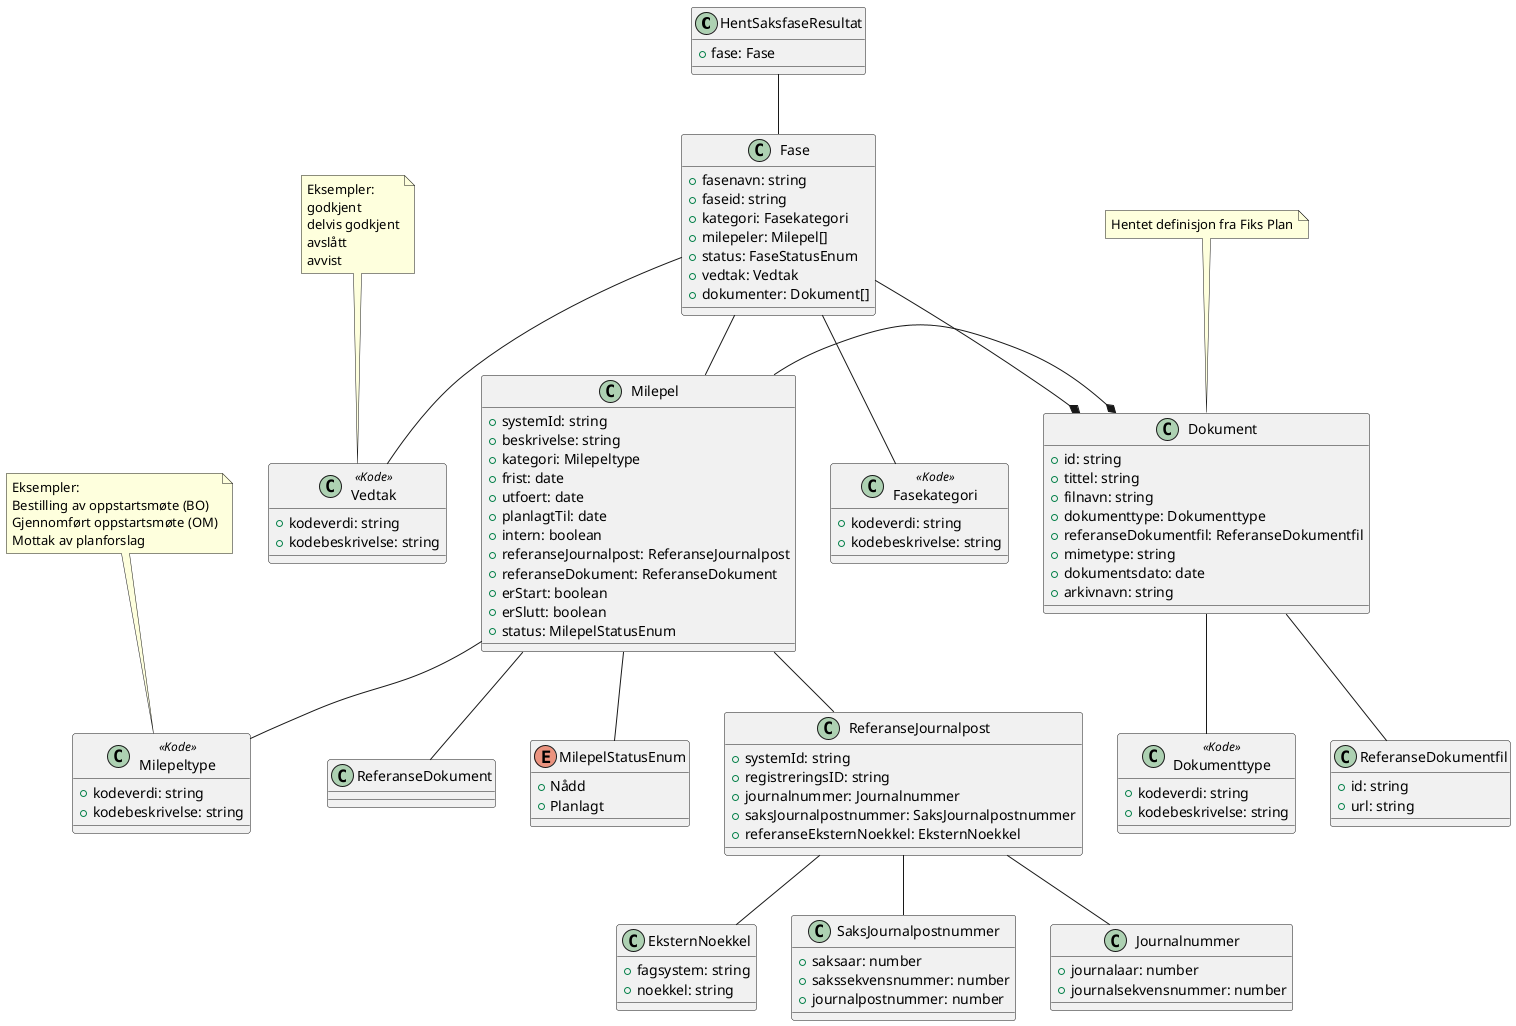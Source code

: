 @startuml

class HentSaksfaseResultat {
    +fase: Fase
}

HentSaksfaseResultat -- Fase

class Fase {
    +fasenavn: string
    +faseid: string
    +kategori: Fasekategori
    +milepeler: Milepel[]
    +status: FaseStatusEnum
    +vedtak: Vedtak
    +dokumenter: Dokument[]
}

Fase -* Dokument
Fase -- Milepel
Fase -- Fasekategori
Fase -- Vedtak

note top of Vedtak : Eksempler:\ngodkjent\ndelvis godkjent\navslått\navvist 

class Vedtak <<Kode>> {
    +kodeverdi: string
    +kodebeskrivelse: string
}

class Fasekategori <<Kode>> {
    +kodeverdi: string
    +kodebeskrivelse: string
}

class Milepel {
    +systemId: string
    +beskrivelse: string
    +kategori: Milepeltype
    +frist: date
    +utfoert: date
    +planlagtTil: date
    +intern: boolean
    +referanseJournalpost: ReferanseJournalpost
    +referanseDokument: ReferanseDokument
    +erStart: boolean
    +erSlutt: boolean
    +status: MilepelStatusEnum
}

Milepel -- Milepeltype
Milepel -- ReferanseJournalpost
Milepel -- ReferanseDokument

note top of Milepeltype : Eksempler: \nBestilling av oppstartsmøte (BO)\nGjennomført oppstartsmøte (OM)\nMottak av planforslag
 
class Milepeltype <<Kode>> {
    +kodeverdi: string
    +kodebeskrivelse: string
}

class ReferanseJournalpost {
    +systemId: string
    +registreringsID: string
    +journalnummer: Journalnummer
    +saksJournalpostnummer: SaksJournalpostnummer
    +referanseEksternNoekkel: EksternNoekkel
}

ReferanseJournalpost -- EksternNoekkel
ReferanseJournalpost -- SaksJournalpostnummer
ReferanseJournalpost -- Journalnummer

class SaksJournalpostnummer {
    +saksaar: number
    +sakssekvensnummer: number
    +journalpostnummer: number
}

class Journalnummer {
    +journalaar: number
    +journalsekvensnummer: number
}

class EksternNoekkel {
    +fagsystem: string
    +noekkel: string
}


Milepel -- MilepelStatusEnum
Milepel -* Dokument

enum MilepelStatusEnum {
    +Nådd
    +Planlagt
}

note top of Dokument : Hentet definisjon fra Fiks Plan

class Dokument {
    +id: string
    +tittel: string
    +filnavn: string
    +dokumenttype: Dokumenttype
    +referanseDokumentfil: ReferanseDokumentfil
    +mimetype: string
    +dokumentsdato: date
    +arkivnavn: string
}

Dokument -- Dokumenttype
Dokument -- ReferanseDokumentfil

class Dokumenttype <<Kode>> {
    +kodeverdi: string
    +kodebeskrivelse: string
}

class ReferanseDokumentfil {
    +id: string
    +url: string
}

@enduml